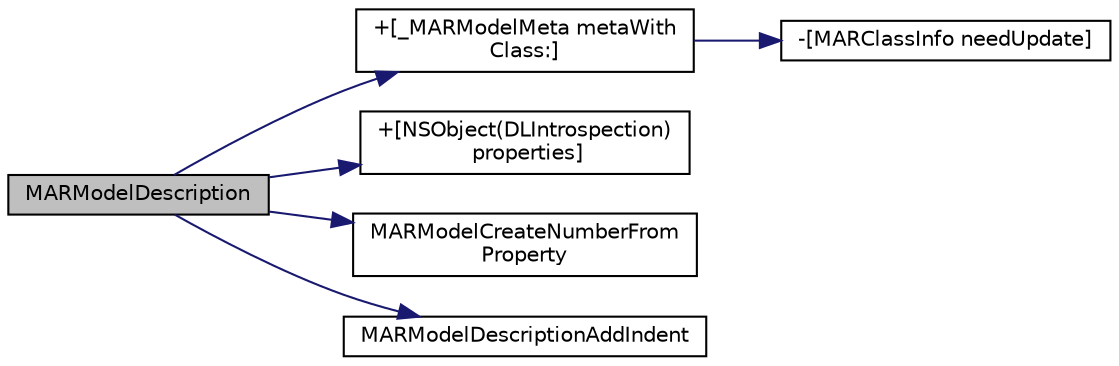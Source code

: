 digraph "MARModelDescription"
{
  edge [fontname="Helvetica",fontsize="10",labelfontname="Helvetica",labelfontsize="10"];
  node [fontname="Helvetica",fontsize="10",shape=record];
  rankdir="LR";
  Node15 [label="MARModelDescription",height=0.2,width=0.4,color="black", fillcolor="grey75", style="filled", fontcolor="black"];
  Node15 -> Node16 [color="midnightblue",fontsize="10",style="solid",fontname="Helvetica"];
  Node16 [label="+[_MARModelMeta metaWith\lClass:]",height=0.2,width=0.4,color="black", fillcolor="white", style="filled",URL="$interface___m_a_r_model_meta.html#a0f5be1bdc51aaf26ec0163b69b672b1e",tooltip="Returns the cached model class meta "];
  Node16 -> Node17 [color="midnightblue",fontsize="10",style="solid",fontname="Helvetica"];
  Node17 [label="-[MARClassInfo needUpdate]",height=0.2,width=0.4,color="black", fillcolor="white", style="filled",URL="$interface_m_a_r_class_info.html#ae70c6b93e18b3bb283bd5f5bcb25dae2"];
  Node15 -> Node18 [color="midnightblue",fontsize="10",style="solid",fontname="Helvetica"];
  Node18 [label="+[NSObject(DLIntrospection)\l properties]",height=0.2,width=0.4,color="black", fillcolor="white", style="filled",URL="$category_n_s_object_07_d_l_introspection_08.html#afa2db3720dc242aef02b1fb520a49e98"];
  Node15 -> Node19 [color="midnightblue",fontsize="10",style="solid",fontname="Helvetica"];
  Node19 [label="MARModelCreateNumberFrom\lProperty",height=0.2,width=0.4,color="black", fillcolor="white", style="filled",URL="$_n_s_object_09_m_a_r_model_8m.html#a599bb18a2f59274003507f6178e35192"];
  Node15 -> Node20 [color="midnightblue",fontsize="10",style="solid",fontname="Helvetica"];
  Node20 [label="MARModelDescriptionAddIndent",height=0.2,width=0.4,color="black", fillcolor="white", style="filled",URL="$_n_s_object_09_m_a_r_model_8m.html#aebf8f2bba1f6bc0884ec85468c6df682",tooltip="Add indent to string (exclude first line) "];
}
